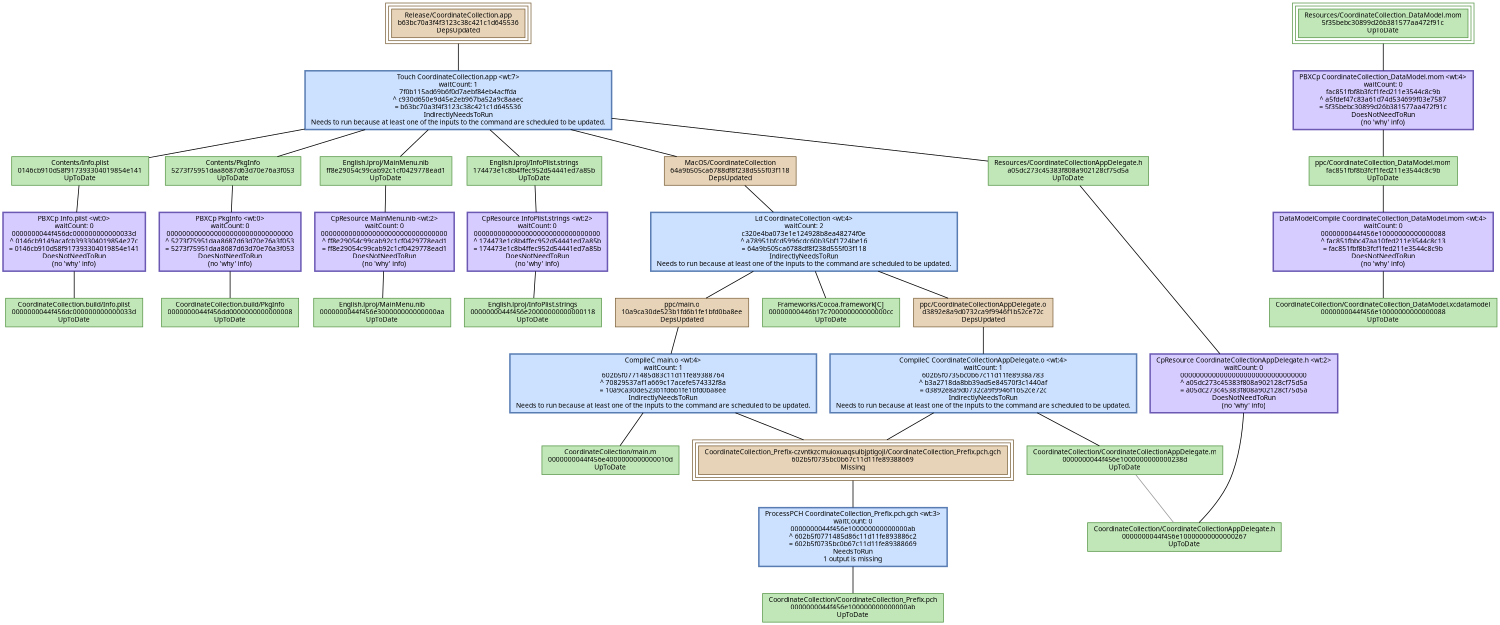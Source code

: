 digraph CoordinateCollection {
   size = "10.000000,8.500000";
   concentrate = false;

   node [ shape = box, style = filled, color = "0.3 0.5 0.6", fillcolor = "0.3 0.2 0.9", fontname = "Monaco", fontsize = "9" ];
   n00001 [ label = "Release/CoordinateCollection.app\nb63bc70a3f4f3123c38c421c1d645536\nDepsUpdated", color = "0.1 0.5 0.5", fillcolor = "0.1 0.2 0.9", peripheries = 3 ];
   n00002 [ label = "Contents/Info.plist\n0146cb910d58f917393304019854e141\nUpToDate" ];
   n00003 [ label = "CoordinateCollection.build/Info.plist\n0000000044f456dc000000000000033d\nUpToDate" ];
   n00004 [ label = "Contents/PkgInfo\n5273f75951daa8687d63d70e76a3f053\nUpToDate" ];
   n00005 [ label = "CoordinateCollection.build/PkgInfo\n0000000044f456dd0000000000000008\nUpToDate" ];
   n00006 [ label = "English.lproj/MainMenu.nib\nff8e29054c99cab92c1cf0429778ead1\nUpToDate" ];
   n00007 [ label = "English.lproj/MainMenu.nib\n0000000044f456e300000000000000aa\nUpToDate" ];
   n00008 [ label = "English.lproj/InfoPlist.strings\n174473e1c8b4ffec952d54441ed7a85b\nUpToDate" ];
   n00009 [ label = "English.lproj/InfoPlist.strings\n0000000044f456e20000000000000118\nUpToDate" ];
   n00010 [ label = "Resources/CoordinateCollectionAppDelegate.h\na05dc273c45383f808a902128cf75d5a\nUpToDate" ];
   n00011 [ label = "CoordinateCollection/CoordinateCollectionAppDelegate.h\n0000000044f456e10000000000000267\nUpToDate" ];
   n00012 [ label = "ppc/main.o\n10a9ca30de523b1fd6b1fe1bfd0ba8ee\nDepsUpdated", color = "0.1 0.5 0.5", fillcolor = "0.1 0.2 0.9" ];
   n00013 [ label = "CoordinateCollection/CoordinateCollection_Prefix.pch\n0000000044f456e100000000000000ab\nUpToDate" ];
   n00014 [ label = "CoordinateCollection_Prefix-czvntkzcmuioxuaqsulbjptigojl/CoordinateCollection_Prefix.pch.gch\n602b5f0735bc0b67c11d11fe89388669\nMissing", color = "0.1 0.5 0.5", fillcolor = "0.1 0.2 0.9", peripheries = 3 ];
   n00015 [ label = "CoordinateCollection/main.m\n0000000044f456e4000000000000010d\nUpToDate" ];
   n00016 [ label = "ppc/CoordinateCollectionAppDelegate.o\nd3892e8a9d0732ca9f9946f1b52ce72c\nDepsUpdated", color = "0.1 0.5 0.5", fillcolor = "0.1 0.2 0.9" ];
   n00017 [ label = "CoordinateCollection/CoordinateCollectionAppDelegate.m\n0000000044f456e1000000000000238d\nUpToDate" ];
   n00018 [ label = "ppc/CoordinateCollection_DataModel.mom\nfac851fbf8b3fcf1fed211e3544c8c9b\nUpToDate" ];
   n00019 [ label = "CoordinateCollection/CoordinateCollection_DataModel.xcdatamodel\n0000000044f456e10000000000000088\nUpToDate" ];
   n00020 [ label = "Resources/CoordinateCollection_DataModel.mom\n5f35bebc30899d26b381577aa472f91c\nUpToDate", peripheries = 3 ];
   n00021 [ label = "MacOS/CoordinateCollection\n64a9b505ca6788df8f238d555f03f118\nDepsUpdated", color = "0.1 0.5 0.5", fillcolor = "0.1 0.2 0.9" ];
   n00022 [ label = "Frameworks/Cocoa.framework[C]\n00000000446b17c700000000000000cc\nUpToDate" ];

   node [ shape = box, style = "filled,bold", color = "0.7 0.5 0.7", fillcolor = "0.7 0.2 1.0", fontname = "Monaco", fontsize = "9" ];
   c00001 [ label = "PBXCp Info.plist <wt:0>\nwaitCount: 0\n0000000044f456dc000000000000033d\n^ 0146cb9149acafcb393304019854e27c\n= 0146cb910d58f917393304019854e141\nDoesNotNeedToRun\n(no 'why' info)" ];
   c00002 [ label = "PBXCp PkgInfo <wt:0>\nwaitCount: 0\n00000000000000000000000000000000\n^ 5273f75951daa8687d63d70e76a3f053\n= 5273f75951daa8687d63d70e76a3f053\nDoesNotNeedToRun\n(no 'why' info)" ];
   c00003 [ label = "CpResource MainMenu.nib <wt:2>\nwaitCount: 0\n00000000000000000000000000000000\n^ ff8e29054c99cab92c1cf0429778ead1\n= ff8e29054c99cab92c1cf0429778ead1\nDoesNotNeedToRun\n(no 'why' info)" ];
   c00004 [ label = "CpResource InfoPlist.strings <wt:2>\nwaitCount: 0\n00000000000000000000000000000000\n^ 174473e1c8b4ffec952d54441ed7a85b\n= 174473e1c8b4ffec952d54441ed7a85b\nDoesNotNeedToRun\n(no 'why' info)" ];
   c00005 [ label = "CpResource CoordinateCollectionAppDelegate.h <wt:2>\nwaitCount: 0\n00000000000000000000000000000000\n^ a05dc273c45383f808a902128cf75d5a\n= a05dc273c45383f808a902128cf75d5a\nDoesNotNeedToRun\n(no 'why' info)" ];
   c00006 [ label = "CompileC main.o <wt:4>\nwaitCount: 1\n602b5f0771485d83c11d11fe89388764\n^ 70829537af1a669c17acefe574332f8a\n= 10a9ca30de523b1fd6b1fe1bfd0ba8ee\nIndirectlyNeedsToRun\nNeeds to run because at least one of the inputs to the command are scheduled to be updated.", color = "0.6 0.5 0.7", fillcolor = "0.6 0.2 1.0" ];
   c00007 [ label = "ProcessPCH CoordinateCollection_Prefix.pch.gch <wt:3>\nwaitCount: 0\n0000000044f456e100000000000000ab\n^ 602b5f0771485d86c11d11fe893886c2\n= 602b5f0735bc0b67c11d11fe89388669\nNeedsToRun\n1 output is missing", color = "0.6 0.5 0.7", fillcolor = "0.6 0.2 1.0" ];
   c00008 [ label = "CompileC CoordinateCollectionAppDelegate.o <wt:4>\nwaitCount: 1\n602b5f0735bc0b67c11d11fe8938a783\n^ b3a2718da8bb39ad5e84570f3c1440af\n= d3892e8a9d0732ca9f9946f1b52ce72c\nIndirectlyNeedsToRun\nNeeds to run because at least one of the inputs to the command are scheduled to be updated.", color = "0.6 0.5 0.7", fillcolor = "0.6 0.2 1.0" ];
   c00009 [ label = "DataModelCompile CoordinateCollection_DataModel.mom <wt:4>\nwaitCount: 0\n0000000044f456e10000000000000088\n^ fac851fbbc47aa10fed211e3544c8c13\n= fac851fbf8b3fcf1fed211e3544c8c9b\nDoesNotNeedToRun\n(no 'why' info)" ];
   c00010 [ label = "PBXCp CoordinateCollection_DataModel.mom <wt:4>\nwaitCount: 0\nfac851fbf8b3fcf1fed211e3544c8c9b\n^ a5fdef47c83a61d74d534699f03e7587\n= 5f35bebc30899d26b381577aa472f91c\nDoesNotNeedToRun\n(no 'why' info)" ];
   c00011 [ label = "Ld CoordinateCollection <wt:4>\nwaitCount: 2\nc320e4ba073e1e124928b8ea48274f0e\n^ a78951bfcd5996cdc60b35bf1724be16\n= 64a9b505ca6788df8f238d555f03f118\nIndirectlyNeedsToRun\nNeeds to run because at least one of the inputs to the command are scheduled to be updated.", color = "0.6 0.5 0.7", fillcolor = "0.6 0.2 1.0" ];
   c00012 [ label = "Touch CoordinateCollection.app <wt:7>\nwaitCount: 1\n7f0b115ad69b6f0d7aebf84eb4acffda\n^ c930d650e9d45e2eb967ba52a9c8aaec\n= b63bc70a3f4f3123c38c421c1d645536\nIndirectlyNeedsToRun\nNeeds to run because at least one of the inputs to the command are scheduled to be updated.", color = "0.6 0.5 0.7", fillcolor = "0.6 0.2 1.0" ];

   edge [ style = solid, color = black, arrowhead = none, arrowtail = normal ];
   n00001 -> { c00012 };
   n00002 -> { c00001 };
   n00004 -> { c00002 };
   n00006 -> { c00003 };
   n00008 -> { c00004 };
   n00010 -> { c00005 };
   n00012 -> { c00006 };
   n00014 -> { c00007 };
   n00016 -> { c00008 };
   n00018 -> { c00009 };
   n00020 -> { c00010 };
   n00021 -> { c00011 };
   c00001 -> { n00003 };
   c00002 -> { n00005 n00005 };
   c00003 -> { n00007 n00007 };
   c00004 -> { n00009 n00009 };
   c00005 -> { n00011 n00011 };
   c00006 -> { n00014 n00015 };
   c00007 -> { n00013 };
   c00008 -> { n00014 n00017 };
   c00009 -> { n00019 };
   c00010 -> { n00018 };
   c00011 -> { n00012 n00016 n00022 };
   c00012 -> { n00002 n00004 n00006 n00008 n00010 n00021 };

   edge [ style = solid, color = gray60, arrowhead = none, arrowtail = normal ];
   n00017 -> { n00011 };
}
